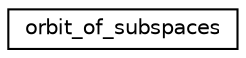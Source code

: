 digraph "Graphical Class Hierarchy"
{
  edge [fontname="Helvetica",fontsize="10",labelfontname="Helvetica",labelfontsize="10"];
  node [fontname="Helvetica",fontsize="10",shape=record];
  rankdir="LR";
  Node0 [label="orbit_of_subspaces",height=0.2,width=0.4,color="black", fillcolor="white", style="filled",URL="$d5/d64/classorbit__of__subspaces.html"];
}
